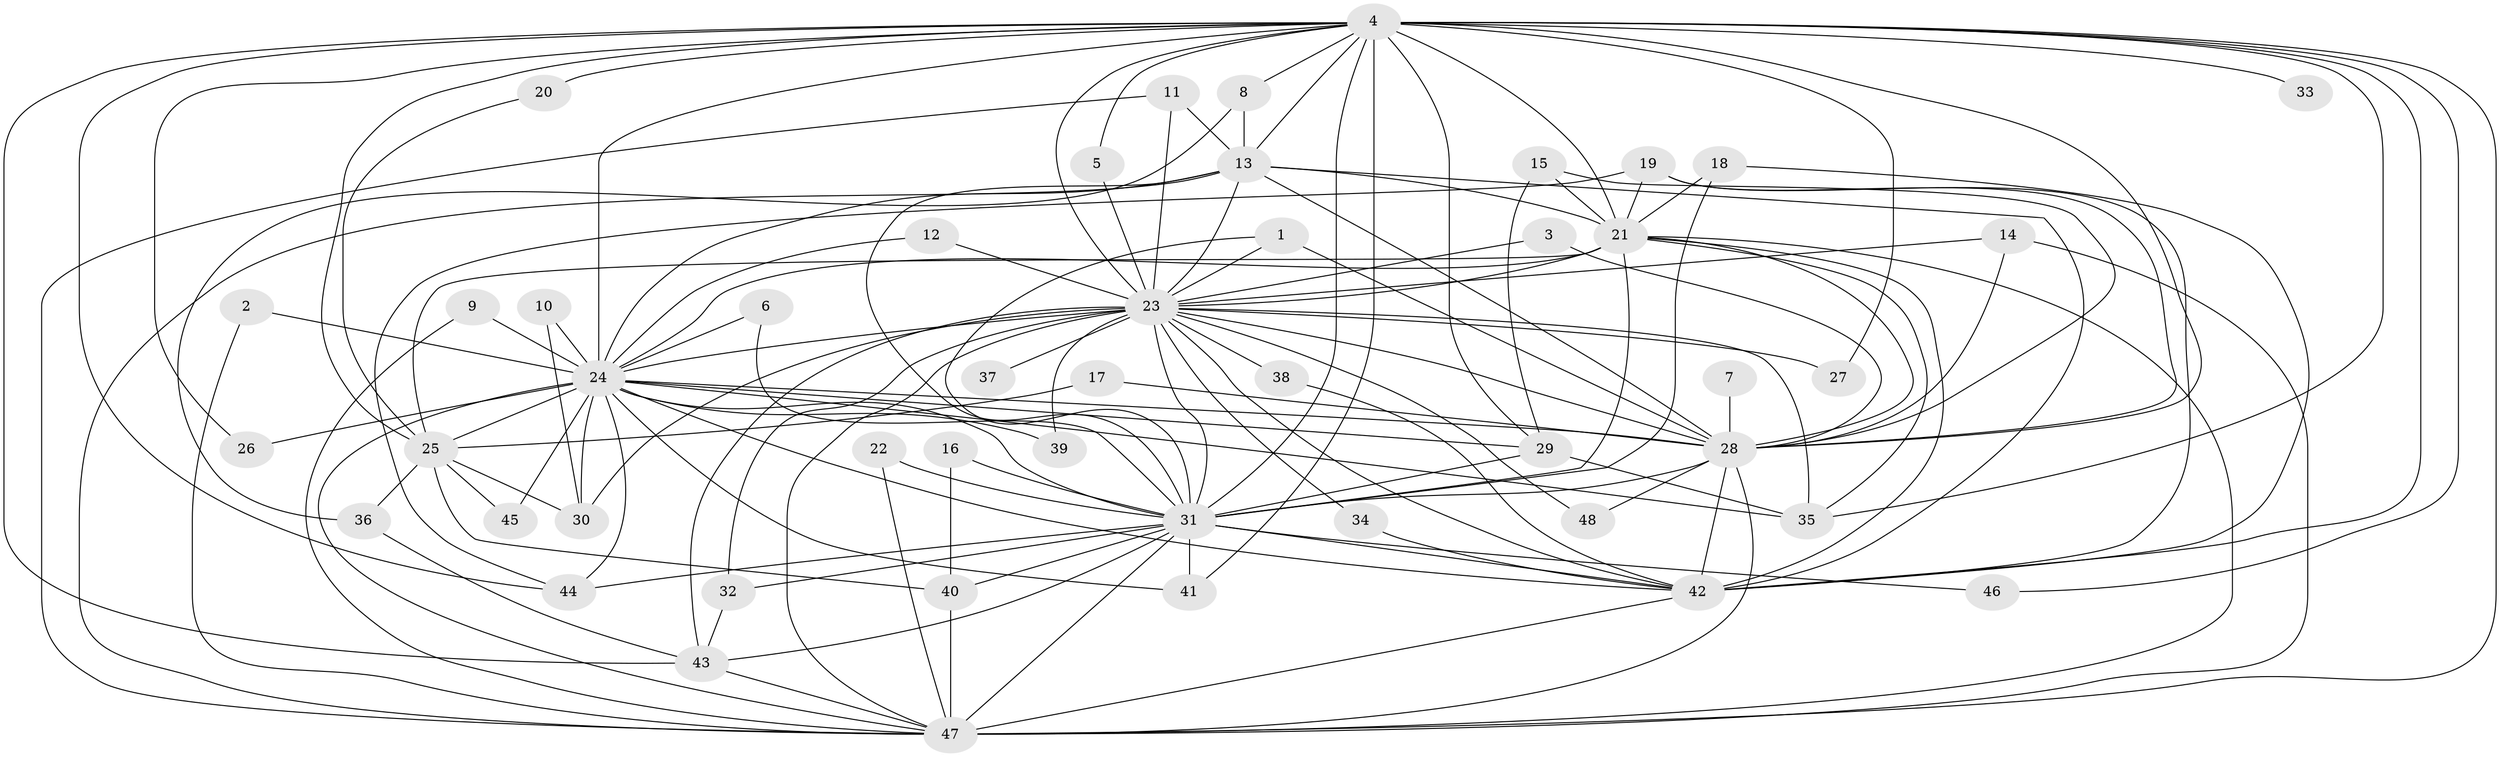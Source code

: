// original degree distribution, {17: 0.010416666666666666, 23: 0.010416666666666666, 30: 0.010416666666666666, 19: 0.010416666666666666, 22: 0.010416666666666666, 24: 0.010416666666666666, 14: 0.010416666666666666, 12: 0.010416666666666666, 16: 0.010416666666666666, 31: 0.010416666666666666, 3: 0.2708333333333333, 2: 0.5208333333333334, 7: 0.010416666666666666, 4: 0.052083333333333336, 6: 0.010416666666666666, 5: 0.03125}
// Generated by graph-tools (version 1.1) at 2025/25/03/09/25 03:25:46]
// undirected, 48 vertices, 131 edges
graph export_dot {
graph [start="1"]
  node [color=gray90,style=filled];
  1;
  2;
  3;
  4;
  5;
  6;
  7;
  8;
  9;
  10;
  11;
  12;
  13;
  14;
  15;
  16;
  17;
  18;
  19;
  20;
  21;
  22;
  23;
  24;
  25;
  26;
  27;
  28;
  29;
  30;
  31;
  32;
  33;
  34;
  35;
  36;
  37;
  38;
  39;
  40;
  41;
  42;
  43;
  44;
  45;
  46;
  47;
  48;
  1 -- 23 [weight=1.0];
  1 -- 28 [weight=1.0];
  1 -- 31 [weight=1.0];
  2 -- 24 [weight=1.0];
  2 -- 47 [weight=1.0];
  3 -- 23 [weight=1.0];
  3 -- 28 [weight=1.0];
  4 -- 5 [weight=1.0];
  4 -- 8 [weight=1.0];
  4 -- 13 [weight=2.0];
  4 -- 20 [weight=2.0];
  4 -- 21 [weight=2.0];
  4 -- 23 [weight=3.0];
  4 -- 24 [weight=2.0];
  4 -- 25 [weight=1.0];
  4 -- 26 [weight=1.0];
  4 -- 27 [weight=1.0];
  4 -- 28 [weight=3.0];
  4 -- 29 [weight=1.0];
  4 -- 31 [weight=3.0];
  4 -- 33 [weight=1.0];
  4 -- 35 [weight=1.0];
  4 -- 41 [weight=1.0];
  4 -- 42 [weight=4.0];
  4 -- 43 [weight=1.0];
  4 -- 44 [weight=1.0];
  4 -- 46 [weight=1.0];
  4 -- 47 [weight=4.0];
  5 -- 23 [weight=1.0];
  6 -- 24 [weight=1.0];
  6 -- 31 [weight=1.0];
  7 -- 28 [weight=1.0];
  8 -- 13 [weight=1.0];
  8 -- 36 [weight=1.0];
  9 -- 24 [weight=1.0];
  9 -- 47 [weight=1.0];
  10 -- 24 [weight=1.0];
  10 -- 30 [weight=1.0];
  11 -- 13 [weight=1.0];
  11 -- 23 [weight=1.0];
  11 -- 47 [weight=1.0];
  12 -- 23 [weight=1.0];
  12 -- 24 [weight=1.0];
  13 -- 21 [weight=1.0];
  13 -- 23 [weight=1.0];
  13 -- 24 [weight=1.0];
  13 -- 28 [weight=1.0];
  13 -- 31 [weight=2.0];
  13 -- 42 [weight=1.0];
  13 -- 47 [weight=1.0];
  14 -- 23 [weight=1.0];
  14 -- 28 [weight=1.0];
  14 -- 47 [weight=1.0];
  15 -- 21 [weight=1.0];
  15 -- 28 [weight=1.0];
  15 -- 29 [weight=1.0];
  16 -- 31 [weight=1.0];
  16 -- 40 [weight=1.0];
  17 -- 25 [weight=1.0];
  17 -- 28 [weight=1.0];
  18 -- 21 [weight=1.0];
  18 -- 31 [weight=1.0];
  18 -- 42 [weight=1.0];
  19 -- 21 [weight=1.0];
  19 -- 28 [weight=1.0];
  19 -- 42 [weight=1.0];
  19 -- 44 [weight=1.0];
  20 -- 25 [weight=1.0];
  21 -- 23 [weight=1.0];
  21 -- 24 [weight=2.0];
  21 -- 25 [weight=1.0];
  21 -- 28 [weight=1.0];
  21 -- 31 [weight=2.0];
  21 -- 35 [weight=1.0];
  21 -- 42 [weight=1.0];
  21 -- 47 [weight=1.0];
  22 -- 31 [weight=1.0];
  22 -- 47 [weight=1.0];
  23 -- 24 [weight=2.0];
  23 -- 27 [weight=1.0];
  23 -- 28 [weight=2.0];
  23 -- 30 [weight=2.0];
  23 -- 31 [weight=2.0];
  23 -- 32 [weight=2.0];
  23 -- 34 [weight=1.0];
  23 -- 35 [weight=1.0];
  23 -- 37 [weight=2.0];
  23 -- 38 [weight=1.0];
  23 -- 39 [weight=1.0];
  23 -- 42 [weight=1.0];
  23 -- 43 [weight=1.0];
  23 -- 47 [weight=1.0];
  23 -- 48 [weight=1.0];
  24 -- 25 [weight=2.0];
  24 -- 26 [weight=2.0];
  24 -- 28 [weight=1.0];
  24 -- 29 [weight=1.0];
  24 -- 30 [weight=2.0];
  24 -- 31 [weight=2.0];
  24 -- 35 [weight=1.0];
  24 -- 39 [weight=1.0];
  24 -- 41 [weight=1.0];
  24 -- 42 [weight=1.0];
  24 -- 44 [weight=1.0];
  24 -- 45 [weight=1.0];
  24 -- 47 [weight=2.0];
  25 -- 30 [weight=1.0];
  25 -- 36 [weight=1.0];
  25 -- 40 [weight=1.0];
  25 -- 45 [weight=1.0];
  28 -- 31 [weight=1.0];
  28 -- 42 [weight=1.0];
  28 -- 47 [weight=1.0];
  28 -- 48 [weight=1.0];
  29 -- 31 [weight=1.0];
  29 -- 35 [weight=1.0];
  31 -- 32 [weight=1.0];
  31 -- 40 [weight=1.0];
  31 -- 41 [weight=1.0];
  31 -- 42 [weight=1.0];
  31 -- 43 [weight=1.0];
  31 -- 44 [weight=1.0];
  31 -- 46 [weight=1.0];
  31 -- 47 [weight=1.0];
  32 -- 43 [weight=1.0];
  34 -- 42 [weight=1.0];
  36 -- 43 [weight=1.0];
  38 -- 42 [weight=1.0];
  40 -- 47 [weight=2.0];
  42 -- 47 [weight=1.0];
  43 -- 47 [weight=1.0];
}

